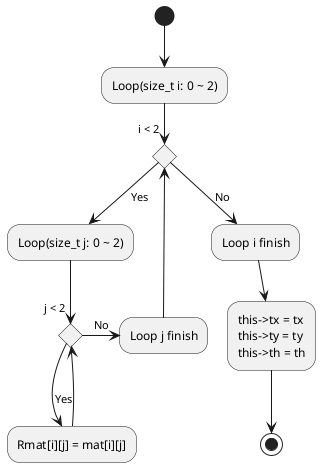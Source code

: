 @startuml

/'
    input1: double mat[2][2]
    input2: double tx
    input3: double ty
    input4: double th
'/

(*) --> "Loop(size_t i: 0 ~ 2)"
if "i < 2" as judge_i then
    --> [Yes] "Loop(size_t j: 0 ~ 2)"
    if "j < 2" as judge_j then
        --> [Yes] "Rmat[i][j] = mat[i][j]"
        --> judge_j
    else
        -right-> [No] "Loop j finish"
        -left-> judge_i
    endif
else
    --> [No] "Loop i finish"
endif

"Loop i finish" --> "this->tx = tx\nthis->ty = ty\nthis->th = th"
--> (*)

@enduml